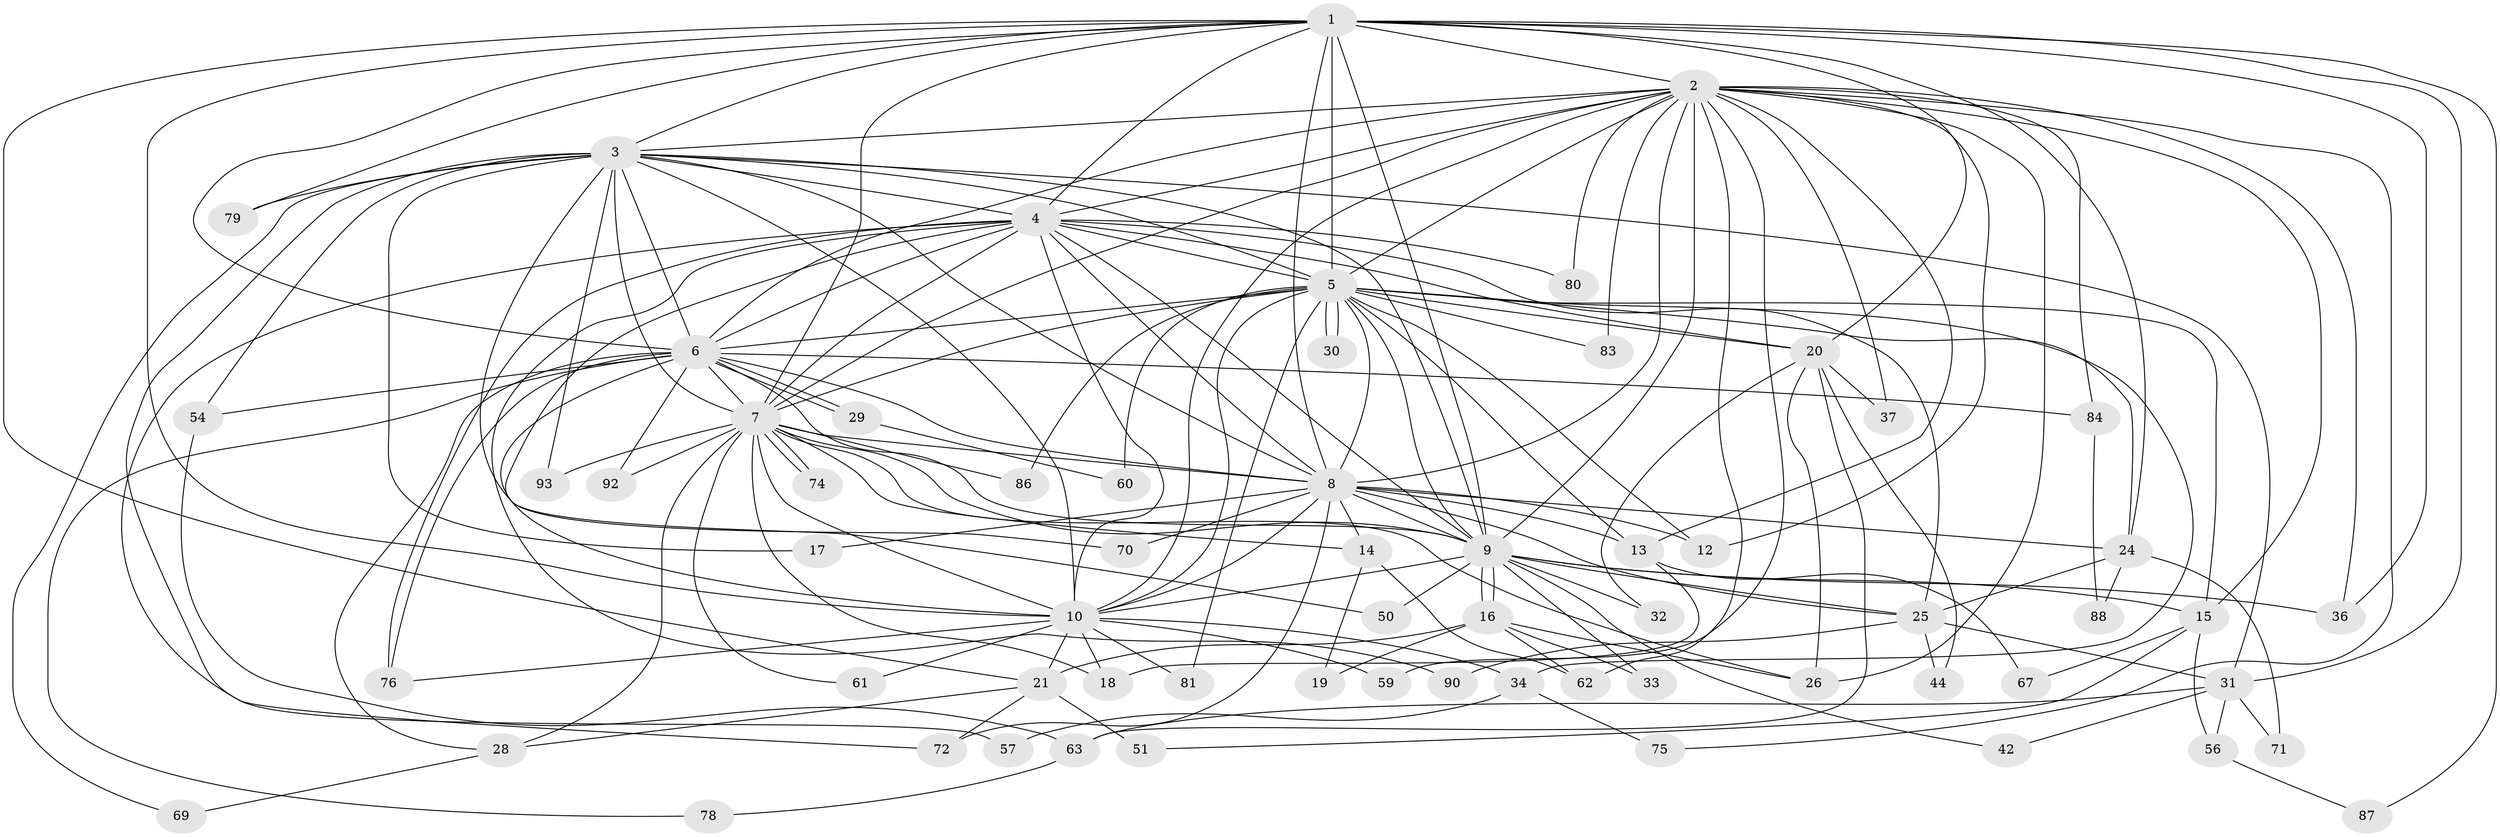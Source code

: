 // original degree distribution, {18: 0.03225806451612903, 20: 0.03225806451612903, 14: 0.010752688172043012, 23: 0.010752688172043012, 19: 0.010752688172043012, 17: 0.010752688172043012, 5: 0.06451612903225806, 3: 0.1935483870967742, 4: 0.0967741935483871, 7: 0.03225806451612903, 2: 0.5053763440860215}
// Generated by graph-tools (version 1.1) at 2025/11/02/27/25 16:11:04]
// undirected, 64 vertices, 171 edges
graph export_dot {
graph [start="1"]
  node [color=gray90,style=filled];
  1 [super="+38"];
  2 [super="+11"];
  3 [super="+77"];
  4 [super="+48"];
  5 [super="+41"];
  6 [super="+64"];
  7 [super="+52"];
  8 [super="+68"];
  9 [super="+22"];
  10 [super="+40"];
  12 [super="+66"];
  13 [super="+43"];
  14;
  15 [super="+23"];
  16 [super="+53"];
  17;
  18 [super="+55"];
  19;
  20 [super="+35"];
  21 [super="+47"];
  24 [super="+39"];
  25 [super="+27"];
  26 [super="+49"];
  28 [super="+82"];
  29;
  30;
  31 [super="+85"];
  32;
  33;
  34 [super="+46"];
  36 [super="+45"];
  37;
  42;
  44;
  50;
  51 [super="+58"];
  54;
  56;
  57;
  59;
  60;
  61;
  62 [super="+89"];
  63 [super="+65"];
  67;
  69;
  70;
  71;
  72 [super="+73"];
  74;
  75;
  76 [super="+91"];
  78;
  79;
  80;
  81;
  83;
  84;
  86;
  87;
  88;
  90;
  92;
  93;
  1 -- 2 [weight=2];
  1 -- 3;
  1 -- 4;
  1 -- 5 [weight=2];
  1 -- 6;
  1 -- 7;
  1 -- 8;
  1 -- 9 [weight=2];
  1 -- 10 [weight=2];
  1 -- 20;
  1 -- 21;
  1 -- 36;
  1 -- 79;
  1 -- 87;
  1 -- 31;
  1 -- 24;
  2 -- 3;
  2 -- 4;
  2 -- 5;
  2 -- 6;
  2 -- 7;
  2 -- 8;
  2 -- 9;
  2 -- 10;
  2 -- 15;
  2 -- 26 [weight=2];
  2 -- 36;
  2 -- 37;
  2 -- 62;
  2 -- 75;
  2 -- 80;
  2 -- 12;
  2 -- 83;
  2 -- 84;
  2 -- 59;
  2 -- 13;
  3 -- 4;
  3 -- 5 [weight=2];
  3 -- 6 [weight=2];
  3 -- 7 [weight=2];
  3 -- 8 [weight=2];
  3 -- 9;
  3 -- 10;
  3 -- 17;
  3 -- 31;
  3 -- 54;
  3 -- 57;
  3 -- 69;
  3 -- 70;
  3 -- 93;
  3 -- 79;
  4 -- 5;
  4 -- 6;
  4 -- 7;
  4 -- 8;
  4 -- 9;
  4 -- 10;
  4 -- 25;
  4 -- 50;
  4 -- 80;
  4 -- 90;
  4 -- 20;
  4 -- 76;
  4 -- 72;
  5 -- 6;
  5 -- 7;
  5 -- 8;
  5 -- 9;
  5 -- 10;
  5 -- 12;
  5 -- 13;
  5 -- 20;
  5 -- 24;
  5 -- 30;
  5 -- 30;
  5 -- 34 [weight=2];
  5 -- 60;
  5 -- 81;
  5 -- 86;
  5 -- 83;
  5 -- 15;
  6 -- 7;
  6 -- 8;
  6 -- 9;
  6 -- 10;
  6 -- 28;
  6 -- 29;
  6 -- 29;
  6 -- 54;
  6 -- 76;
  6 -- 78;
  6 -- 84;
  6 -- 92;
  7 -- 8;
  7 -- 9;
  7 -- 10;
  7 -- 14;
  7 -- 18;
  7 -- 26;
  7 -- 61;
  7 -- 74;
  7 -- 74;
  7 -- 86;
  7 -- 92;
  7 -- 93;
  7 -- 28;
  8 -- 9;
  8 -- 10;
  8 -- 12;
  8 -- 13;
  8 -- 14;
  8 -- 17;
  8 -- 24;
  8 -- 70;
  8 -- 72;
  8 -- 25;
  9 -- 10;
  9 -- 15;
  9 -- 16;
  9 -- 16;
  9 -- 25;
  9 -- 32;
  9 -- 33;
  9 -- 42;
  9 -- 50;
  9 -- 36;
  10 -- 34;
  10 -- 59;
  10 -- 61;
  10 -- 81;
  10 -- 18;
  10 -- 21;
  10 -- 76;
  13 -- 18;
  13 -- 67;
  14 -- 19;
  14 -- 62;
  15 -- 67;
  15 -- 56;
  15 -- 51;
  16 -- 19;
  16 -- 21;
  16 -- 33;
  16 -- 26;
  16 -- 62;
  20 -- 32;
  20 -- 63;
  20 -- 37;
  20 -- 26;
  20 -- 44;
  21 -- 28;
  21 -- 51 [weight=2];
  21 -- 72;
  24 -- 88;
  24 -- 25;
  24 -- 71;
  25 -- 44;
  25 -- 90;
  25 -- 31;
  28 -- 69;
  29 -- 60;
  31 -- 42;
  31 -- 56;
  31 -- 63;
  31 -- 71;
  34 -- 57;
  34 -- 75;
  54 -- 63;
  56 -- 87;
  63 -- 78;
  84 -- 88;
}
